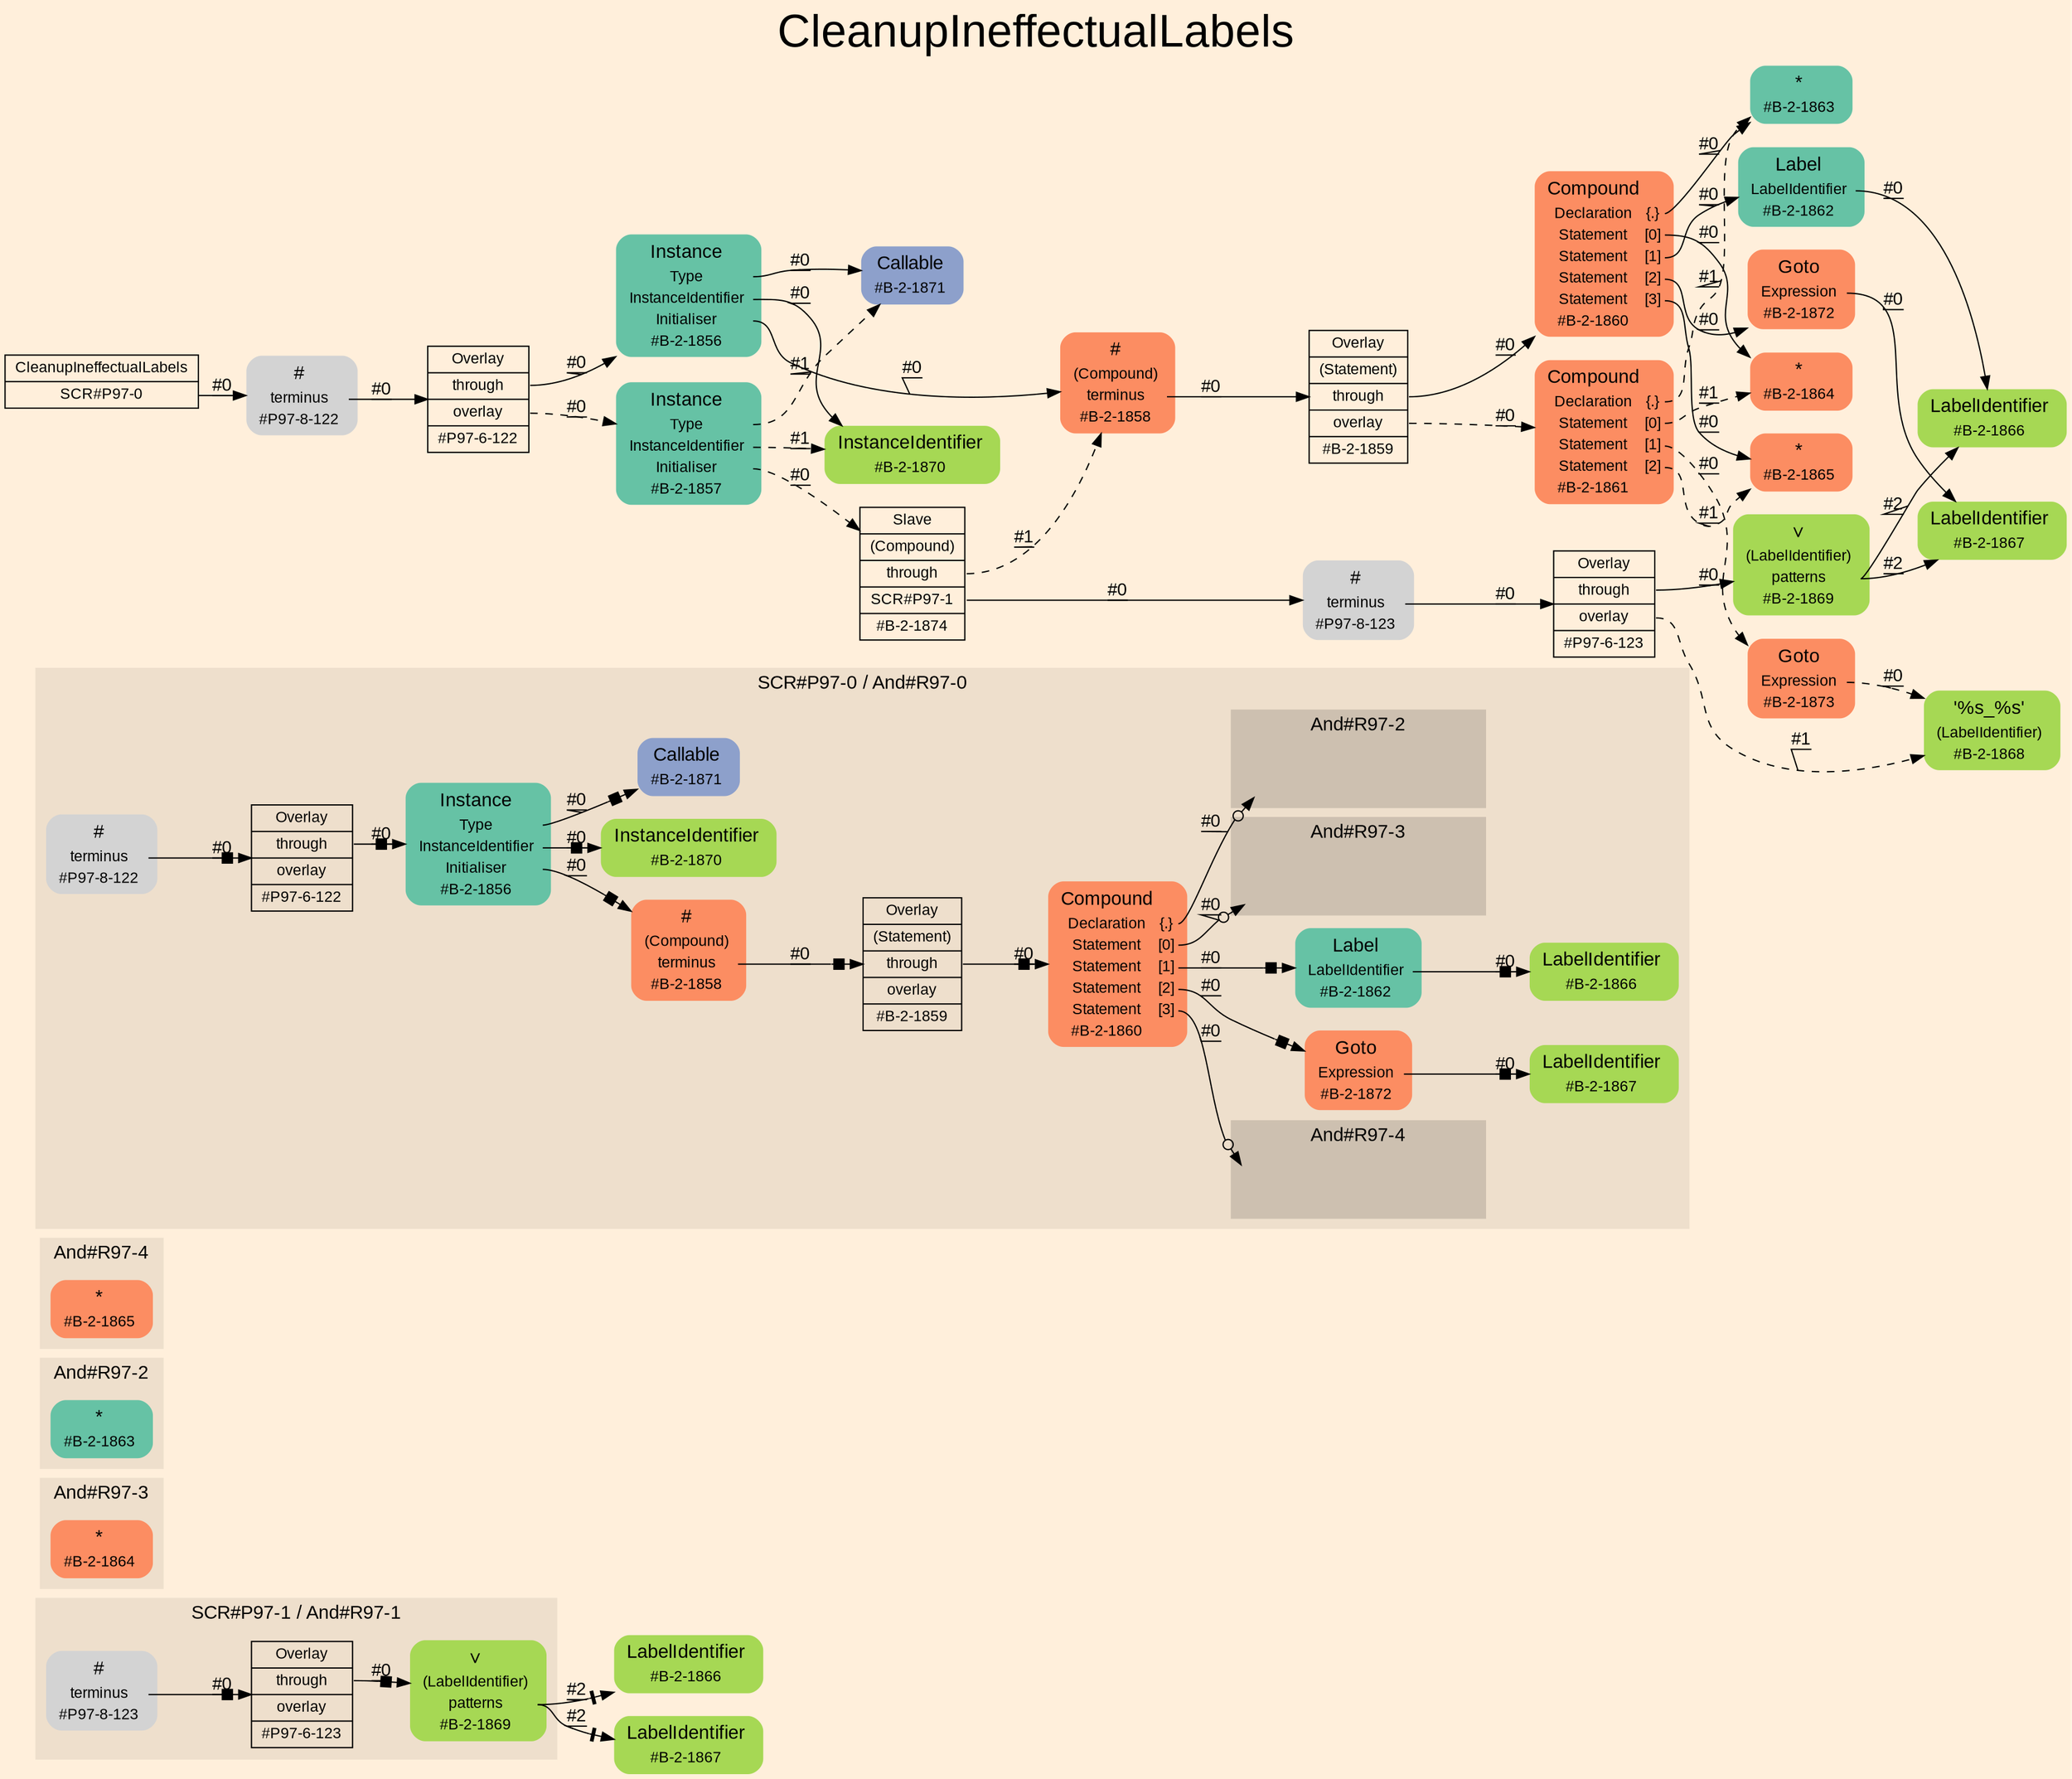 digraph "CleanupIneffectualLabels" {
label = "CleanupIneffectualLabels"
labelloc = t
fontsize = "36"
graph [
    rankdir = "LR"
    ranksep = 0.3
    bgcolor = antiquewhite1
    color = black
    fontcolor = black
    fontname = "Arial"
];
node [
    fontname = "Arial"
];
edge [
    fontname = "Arial"
];

// -------------------- figure And#R97-1 --------------------
"And#R97-1 / #B-2-1866" [
    shape = "plaintext"
    fillcolor = "/set28/5"
    label = <<TABLE BORDER="0" CELLBORDER="0" CELLSPACING="0">
     <TR><TD><FONT POINT-SIZE="15.0">LabelIdentifier</FONT></TD><TD></TD></TR>
     <TR><TD>#B-2-1866</TD><TD PORT="port0"></TD></TR>
    </TABLE>>
    style = "rounded,filled"
    fontsize = "12"
];

"And#R97-1 / #B-2-1867" [
    shape = "plaintext"
    fillcolor = "/set28/5"
    label = <<TABLE BORDER="0" CELLBORDER="0" CELLSPACING="0">
     <TR><TD><FONT POINT-SIZE="15.0">LabelIdentifier</FONT></TD><TD></TD></TR>
     <TR><TD>#B-2-1867</TD><TD PORT="port0"></TD></TR>
    </TABLE>>
    style = "rounded,filled"
    fontsize = "12"
];

subgraph "clusterAnd#R97-1" {
    label = "SCR#P97-1 / And#R97-1"
    style = "filled"
    color = antiquewhite2
    fontsize = "15"
    "And#R97-1 / #B-2-1869" [
        shape = "plaintext"
        fillcolor = "/set28/5"
        label = <<TABLE BORDER="0" CELLBORDER="0" CELLSPACING="0">
         <TR><TD><FONT POINT-SIZE="15.0">∨</FONT></TD><TD></TD></TR>
         <TR><TD>(LabelIdentifier)</TD><TD PORT="port0"></TD></TR>
         <TR><TD>patterns</TD><TD PORT="port1"></TD></TR>
         <TR><TD>#B-2-1869</TD><TD PORT="port2"></TD></TR>
        </TABLE>>
        style = "rounded,filled"
        fontsize = "12"
    ];
    
    "And#R97-1 / #P97-6-123" [
        shape = "record"
        fillcolor = antiquewhite2
        label = "<fixed> Overlay | <port0> through | <port1> overlay | <port2> #P97-6-123"
        style = "filled"
        fontsize = "12"
        color = black
        fontcolor = black
    ];
    
    "And#R97-1 / #P97-8-123" [
        shape = "plaintext"
        label = <<TABLE BORDER="0" CELLBORDER="0" CELLSPACING="0">
         <TR><TD><FONT POINT-SIZE="15.0">#</FONT></TD><TD></TD></TR>
         <TR><TD>terminus</TD><TD PORT="port0"></TD></TR>
         <TR><TD>#P97-8-123</TD><TD PORT="port1"></TD></TR>
        </TABLE>>
        style = "rounded,filled"
        fontsize = "12"
    ];
    
}


// -------------------- figure And#R97-3 --------------------
subgraph "clusterAnd#R97-3" {
    label = "And#R97-3"
    style = "filled"
    color = antiquewhite2
    fontsize = "15"
    "And#R97-3 / #B-2-1864" [
        shape = "plaintext"
        fillcolor = "/set28/2"
        label = <<TABLE BORDER="0" CELLBORDER="0" CELLSPACING="0">
         <TR><TD><FONT POINT-SIZE="15.0">*</FONT></TD><TD></TD></TR>
         <TR><TD>#B-2-1864</TD><TD PORT="port0"></TD></TR>
        </TABLE>>
        style = "rounded,filled"
        fontsize = "12"
    ];
    
}


// -------------------- figure And#R97-2 --------------------
subgraph "clusterAnd#R97-2" {
    label = "And#R97-2"
    style = "filled"
    color = antiquewhite2
    fontsize = "15"
    "And#R97-2 / #B-2-1863" [
        shape = "plaintext"
        fillcolor = "/set28/1"
        label = <<TABLE BORDER="0" CELLBORDER="0" CELLSPACING="0">
         <TR><TD><FONT POINT-SIZE="15.0">*</FONT></TD><TD></TD></TR>
         <TR><TD>#B-2-1863</TD><TD PORT="port0"></TD></TR>
        </TABLE>>
        style = "rounded,filled"
        fontsize = "12"
    ];
    
}


// -------------------- figure And#R97-4 --------------------
subgraph "clusterAnd#R97-4" {
    label = "And#R97-4"
    style = "filled"
    color = antiquewhite2
    fontsize = "15"
    "And#R97-4 / #B-2-1865" [
        shape = "plaintext"
        fillcolor = "/set28/2"
        label = <<TABLE BORDER="0" CELLBORDER="0" CELLSPACING="0">
         <TR><TD><FONT POINT-SIZE="15.0">*</FONT></TD><TD></TD></TR>
         <TR><TD>#B-2-1865</TD><TD PORT="port0"></TD></TR>
        </TABLE>>
        style = "rounded,filled"
        fontsize = "12"
    ];
    
}


// -------------------- figure And#R97-0 --------------------
subgraph "clusterAnd#R97-0" {
    label = "SCR#P97-0 / And#R97-0"
    style = "filled"
    color = antiquewhite2
    fontsize = "15"
    "And#R97-0 / #B-2-1872" [
        shape = "plaintext"
        fillcolor = "/set28/2"
        label = <<TABLE BORDER="0" CELLBORDER="0" CELLSPACING="0">
         <TR><TD><FONT POINT-SIZE="15.0">Goto</FONT></TD><TD></TD></TR>
         <TR><TD>Expression</TD><TD PORT="port0"></TD></TR>
         <TR><TD>#B-2-1872</TD><TD PORT="port1"></TD></TR>
        </TABLE>>
        style = "rounded,filled"
        fontsize = "12"
    ];
    
    "And#R97-0 / #B-2-1856" [
        shape = "plaintext"
        fillcolor = "/set28/1"
        label = <<TABLE BORDER="0" CELLBORDER="0" CELLSPACING="0">
         <TR><TD><FONT POINT-SIZE="15.0">Instance</FONT></TD><TD></TD></TR>
         <TR><TD>Type</TD><TD PORT="port0"></TD></TR>
         <TR><TD>InstanceIdentifier</TD><TD PORT="port1"></TD></TR>
         <TR><TD>Initialiser</TD><TD PORT="port2"></TD></TR>
         <TR><TD>#B-2-1856</TD><TD PORT="port3"></TD></TR>
        </TABLE>>
        style = "rounded,filled"
        fontsize = "12"
    ];
    
    "And#R97-0 / #B-2-1858" [
        shape = "plaintext"
        fillcolor = "/set28/2"
        label = <<TABLE BORDER="0" CELLBORDER="0" CELLSPACING="0">
         <TR><TD><FONT POINT-SIZE="15.0">#</FONT></TD><TD></TD></TR>
         <TR><TD>(Compound)</TD><TD PORT="port0"></TD></TR>
         <TR><TD>terminus</TD><TD PORT="port1"></TD></TR>
         <TR><TD>#B-2-1858</TD><TD PORT="port2"></TD></TR>
        </TABLE>>
        style = "rounded,filled"
        fontsize = "12"
    ];
    
    "And#R97-0 / #B-2-1859" [
        shape = "record"
        fillcolor = antiquewhite2
        label = "<fixed> Overlay | <port0> (Statement) | <port1> through | <port2> overlay | <port3> #B-2-1859"
        style = "filled"
        fontsize = "12"
        color = black
        fontcolor = black
    ];
    
    "And#R97-0 / #B-2-1860" [
        shape = "plaintext"
        fillcolor = "/set28/2"
        label = <<TABLE BORDER="0" CELLBORDER="0" CELLSPACING="0">
         <TR><TD><FONT POINT-SIZE="15.0">Compound</FONT></TD><TD></TD></TR>
         <TR><TD>Declaration</TD><TD PORT="port0">{.}</TD></TR>
         <TR><TD>Statement</TD><TD PORT="port1">[0]</TD></TR>
         <TR><TD>Statement</TD><TD PORT="port2">[1]</TD></TR>
         <TR><TD>Statement</TD><TD PORT="port3">[2]</TD></TR>
         <TR><TD>Statement</TD><TD PORT="port4">[3]</TD></TR>
         <TR><TD>#B-2-1860</TD><TD PORT="port5"></TD></TR>
        </TABLE>>
        style = "rounded,filled"
        fontsize = "12"
    ];
    
    "And#R97-0 / #B-2-1862" [
        shape = "plaintext"
        fillcolor = "/set28/1"
        label = <<TABLE BORDER="0" CELLBORDER="0" CELLSPACING="0">
         <TR><TD><FONT POINT-SIZE="15.0">Label</FONT></TD><TD></TD></TR>
         <TR><TD>LabelIdentifier</TD><TD PORT="port0"></TD></TR>
         <TR><TD>#B-2-1862</TD><TD PORT="port1"></TD></TR>
        </TABLE>>
        style = "rounded,filled"
        fontsize = "12"
    ];
    
    "And#R97-0 / #B-2-1866" [
        shape = "plaintext"
        fillcolor = "/set28/5"
        label = <<TABLE BORDER="0" CELLBORDER="0" CELLSPACING="0">
         <TR><TD><FONT POINT-SIZE="15.0">LabelIdentifier</FONT></TD><TD></TD></TR>
         <TR><TD>#B-2-1866</TD><TD PORT="port0"></TD></TR>
        </TABLE>>
        style = "rounded,filled"
        fontsize = "12"
    ];
    
    "And#R97-0 / #B-2-1867" [
        shape = "plaintext"
        fillcolor = "/set28/5"
        label = <<TABLE BORDER="0" CELLBORDER="0" CELLSPACING="0">
         <TR><TD><FONT POINT-SIZE="15.0">LabelIdentifier</FONT></TD><TD></TD></TR>
         <TR><TD>#B-2-1867</TD><TD PORT="port0"></TD></TR>
        </TABLE>>
        style = "rounded,filled"
        fontsize = "12"
    ];
    
    "And#R97-0 / #B-2-1870" [
        shape = "plaintext"
        fillcolor = "/set28/5"
        label = <<TABLE BORDER="0" CELLBORDER="0" CELLSPACING="0">
         <TR><TD><FONT POINT-SIZE="15.0">InstanceIdentifier</FONT></TD><TD></TD></TR>
         <TR><TD>#B-2-1870</TD><TD PORT="port0"></TD></TR>
        </TABLE>>
        style = "rounded,filled"
        fontsize = "12"
    ];
    
    "And#R97-0 / #B-2-1871" [
        shape = "plaintext"
        fillcolor = "/set28/3"
        label = <<TABLE BORDER="0" CELLBORDER="0" CELLSPACING="0">
         <TR><TD><FONT POINT-SIZE="15.0">Callable</FONT></TD><TD></TD></TR>
         <TR><TD>#B-2-1871</TD><TD PORT="port0"></TD></TR>
        </TABLE>>
        style = "rounded,filled"
        fontsize = "12"
    ];
    
    "And#R97-0 / #P97-6-122" [
        shape = "record"
        fillcolor = antiquewhite2
        label = "<fixed> Overlay | <port0> through | <port1> overlay | <port2> #P97-6-122"
        style = "filled"
        fontsize = "12"
        color = black
        fontcolor = black
    ];
    
    "And#R97-0 / #P97-8-122" [
        shape = "plaintext"
        label = <<TABLE BORDER="0" CELLBORDER="0" CELLSPACING="0">
         <TR><TD><FONT POINT-SIZE="15.0">#</FONT></TD><TD></TD></TR>
         <TR><TD>terminus</TD><TD PORT="port0"></TD></TR>
         <TR><TD>#P97-8-122</TD><TD PORT="port1"></TD></TR>
        </TABLE>>
        style = "rounded,filled"
        fontsize = "12"
    ];
    
    subgraph "clusterAnd#R97-0 / And#R97-2" {
        label = "And#R97-2"
        style = "filled"
        color = antiquewhite3
        fontsize = "15"
        "And#R97-0 / #0 / #B-2-1863" [
            shape = "none"
            style = "invisible"
        ];
        
    }
    
    subgraph "clusterAnd#R97-0 / And#R97-3" {
        label = "And#R97-3"
        style = "filled"
        color = antiquewhite3
        fontsize = "15"
        "And#R97-0 / #0 / #B-2-1864" [
            shape = "none"
            style = "invisible"
        ];
        
    }
    
    subgraph "clusterAnd#R97-0 / And#R97-4" {
        label = "And#R97-4"
        style = "filled"
        color = antiquewhite3
        fontsize = "15"
        "And#R97-0 / #0 / #B-2-1865" [
            shape = "none"
            style = "invisible"
        ];
        
    }
    
}


// -------------------- transformation figure --------------------
"CR#P97-0" [
    shape = "record"
    fillcolor = antiquewhite1
    label = "<fixed> CleanupIneffectualLabels | <port0> SCR#P97-0"
    style = "filled"
    fontsize = "12"
    color = black
    fontcolor = black
];

"#P97-8-122" [
    shape = "plaintext"
    label = <<TABLE BORDER="0" CELLBORDER="0" CELLSPACING="0">
     <TR><TD><FONT POINT-SIZE="15.0">#</FONT></TD><TD></TD></TR>
     <TR><TD>terminus</TD><TD PORT="port0"></TD></TR>
     <TR><TD>#P97-8-122</TD><TD PORT="port1"></TD></TR>
    </TABLE>>
    style = "rounded,filled"
    fontsize = "12"
];

"#P97-6-122" [
    shape = "record"
    fillcolor = antiquewhite1
    label = "<fixed> Overlay | <port0> through | <port1> overlay | <port2> #P97-6-122"
    style = "filled"
    fontsize = "12"
    color = black
    fontcolor = black
];

"#B-2-1856" [
    shape = "plaintext"
    fillcolor = "/set28/1"
    label = <<TABLE BORDER="0" CELLBORDER="0" CELLSPACING="0">
     <TR><TD><FONT POINT-SIZE="15.0">Instance</FONT></TD><TD></TD></TR>
     <TR><TD>Type</TD><TD PORT="port0"></TD></TR>
     <TR><TD>InstanceIdentifier</TD><TD PORT="port1"></TD></TR>
     <TR><TD>Initialiser</TD><TD PORT="port2"></TD></TR>
     <TR><TD>#B-2-1856</TD><TD PORT="port3"></TD></TR>
    </TABLE>>
    style = "rounded,filled"
    fontsize = "12"
];

"#B-2-1871" [
    shape = "plaintext"
    fillcolor = "/set28/3"
    label = <<TABLE BORDER="0" CELLBORDER="0" CELLSPACING="0">
     <TR><TD><FONT POINT-SIZE="15.0">Callable</FONT></TD><TD></TD></TR>
     <TR><TD>#B-2-1871</TD><TD PORT="port0"></TD></TR>
    </TABLE>>
    style = "rounded,filled"
    fontsize = "12"
];

"#B-2-1870" [
    shape = "plaintext"
    fillcolor = "/set28/5"
    label = <<TABLE BORDER="0" CELLBORDER="0" CELLSPACING="0">
     <TR><TD><FONT POINT-SIZE="15.0">InstanceIdentifier</FONT></TD><TD></TD></TR>
     <TR><TD>#B-2-1870</TD><TD PORT="port0"></TD></TR>
    </TABLE>>
    style = "rounded,filled"
    fontsize = "12"
];

"#B-2-1858" [
    shape = "plaintext"
    fillcolor = "/set28/2"
    label = <<TABLE BORDER="0" CELLBORDER="0" CELLSPACING="0">
     <TR><TD><FONT POINT-SIZE="15.0">#</FONT></TD><TD></TD></TR>
     <TR><TD>(Compound)</TD><TD PORT="port0"></TD></TR>
     <TR><TD>terminus</TD><TD PORT="port1"></TD></TR>
     <TR><TD>#B-2-1858</TD><TD PORT="port2"></TD></TR>
    </TABLE>>
    style = "rounded,filled"
    fontsize = "12"
];

"#B-2-1859" [
    shape = "record"
    fillcolor = antiquewhite1
    label = "<fixed> Overlay | <port0> (Statement) | <port1> through | <port2> overlay | <port3> #B-2-1859"
    style = "filled"
    fontsize = "12"
    color = black
    fontcolor = black
];

"#B-2-1860" [
    shape = "plaintext"
    fillcolor = "/set28/2"
    label = <<TABLE BORDER="0" CELLBORDER="0" CELLSPACING="0">
     <TR><TD><FONT POINT-SIZE="15.0">Compound</FONT></TD><TD></TD></TR>
     <TR><TD>Declaration</TD><TD PORT="port0">{.}</TD></TR>
     <TR><TD>Statement</TD><TD PORT="port1">[0]</TD></TR>
     <TR><TD>Statement</TD><TD PORT="port2">[1]</TD></TR>
     <TR><TD>Statement</TD><TD PORT="port3">[2]</TD></TR>
     <TR><TD>Statement</TD><TD PORT="port4">[3]</TD></TR>
     <TR><TD>#B-2-1860</TD><TD PORT="port5"></TD></TR>
    </TABLE>>
    style = "rounded,filled"
    fontsize = "12"
];

"#B-2-1863" [
    shape = "plaintext"
    fillcolor = "/set28/1"
    label = <<TABLE BORDER="0" CELLBORDER="0" CELLSPACING="0">
     <TR><TD><FONT POINT-SIZE="15.0">*</FONT></TD><TD></TD></TR>
     <TR><TD>#B-2-1863</TD><TD PORT="port0"></TD></TR>
    </TABLE>>
    style = "rounded,filled"
    fontsize = "12"
];

"#B-2-1864" [
    shape = "plaintext"
    fillcolor = "/set28/2"
    label = <<TABLE BORDER="0" CELLBORDER="0" CELLSPACING="0">
     <TR><TD><FONT POINT-SIZE="15.0">*</FONT></TD><TD></TD></TR>
     <TR><TD>#B-2-1864</TD><TD PORT="port0"></TD></TR>
    </TABLE>>
    style = "rounded,filled"
    fontsize = "12"
];

"#B-2-1862" [
    shape = "plaintext"
    fillcolor = "/set28/1"
    label = <<TABLE BORDER="0" CELLBORDER="0" CELLSPACING="0">
     <TR><TD><FONT POINT-SIZE="15.0">Label</FONT></TD><TD></TD></TR>
     <TR><TD>LabelIdentifier</TD><TD PORT="port0"></TD></TR>
     <TR><TD>#B-2-1862</TD><TD PORT="port1"></TD></TR>
    </TABLE>>
    style = "rounded,filled"
    fontsize = "12"
];

"#B-2-1866" [
    shape = "plaintext"
    fillcolor = "/set28/5"
    label = <<TABLE BORDER="0" CELLBORDER="0" CELLSPACING="0">
     <TR><TD><FONT POINT-SIZE="15.0">LabelIdentifier</FONT></TD><TD></TD></TR>
     <TR><TD>#B-2-1866</TD><TD PORT="port0"></TD></TR>
    </TABLE>>
    style = "rounded,filled"
    fontsize = "12"
];

"#B-2-1872" [
    shape = "plaintext"
    fillcolor = "/set28/2"
    label = <<TABLE BORDER="0" CELLBORDER="0" CELLSPACING="0">
     <TR><TD><FONT POINT-SIZE="15.0">Goto</FONT></TD><TD></TD></TR>
     <TR><TD>Expression</TD><TD PORT="port0"></TD></TR>
     <TR><TD>#B-2-1872</TD><TD PORT="port1"></TD></TR>
    </TABLE>>
    style = "rounded,filled"
    fontsize = "12"
];

"#B-2-1867" [
    shape = "plaintext"
    fillcolor = "/set28/5"
    label = <<TABLE BORDER="0" CELLBORDER="0" CELLSPACING="0">
     <TR><TD><FONT POINT-SIZE="15.0">LabelIdentifier</FONT></TD><TD></TD></TR>
     <TR><TD>#B-2-1867</TD><TD PORT="port0"></TD></TR>
    </TABLE>>
    style = "rounded,filled"
    fontsize = "12"
];

"#B-2-1865" [
    shape = "plaintext"
    fillcolor = "/set28/2"
    label = <<TABLE BORDER="0" CELLBORDER="0" CELLSPACING="0">
     <TR><TD><FONT POINT-SIZE="15.0">*</FONT></TD><TD></TD></TR>
     <TR><TD>#B-2-1865</TD><TD PORT="port0"></TD></TR>
    </TABLE>>
    style = "rounded,filled"
    fontsize = "12"
];

"#B-2-1861" [
    shape = "plaintext"
    fillcolor = "/set28/2"
    label = <<TABLE BORDER="0" CELLBORDER="0" CELLSPACING="0">
     <TR><TD><FONT POINT-SIZE="15.0">Compound</FONT></TD><TD></TD></TR>
     <TR><TD>Declaration</TD><TD PORT="port0">{.}</TD></TR>
     <TR><TD>Statement</TD><TD PORT="port1">[0]</TD></TR>
     <TR><TD>Statement</TD><TD PORT="port2">[1]</TD></TR>
     <TR><TD>Statement</TD><TD PORT="port3">[2]</TD></TR>
     <TR><TD>#B-2-1861</TD><TD PORT="port4"></TD></TR>
    </TABLE>>
    style = "rounded,filled"
    fontsize = "12"
];

"#B-2-1873" [
    shape = "plaintext"
    fillcolor = "/set28/2"
    label = <<TABLE BORDER="0" CELLBORDER="0" CELLSPACING="0">
     <TR><TD><FONT POINT-SIZE="15.0">Goto</FONT></TD><TD></TD></TR>
     <TR><TD>Expression</TD><TD PORT="port0"></TD></TR>
     <TR><TD>#B-2-1873</TD><TD PORT="port1"></TD></TR>
    </TABLE>>
    style = "rounded,filled"
    fontsize = "12"
];

"#B-2-1868" [
    shape = "plaintext"
    fillcolor = "/set28/5"
    label = <<TABLE BORDER="0" CELLBORDER="0" CELLSPACING="0">
     <TR><TD><FONT POINT-SIZE="15.0">'%s_%s'</FONT></TD><TD></TD></TR>
     <TR><TD>(LabelIdentifier)</TD><TD PORT="port0"></TD></TR>
     <TR><TD>#B-2-1868</TD><TD PORT="port1"></TD></TR>
    </TABLE>>
    style = "rounded,filled"
    fontsize = "12"
];

"#B-2-1857" [
    shape = "plaintext"
    fillcolor = "/set28/1"
    label = <<TABLE BORDER="0" CELLBORDER="0" CELLSPACING="0">
     <TR><TD><FONT POINT-SIZE="15.0">Instance</FONT></TD><TD></TD></TR>
     <TR><TD>Type</TD><TD PORT="port0"></TD></TR>
     <TR><TD>InstanceIdentifier</TD><TD PORT="port1"></TD></TR>
     <TR><TD>Initialiser</TD><TD PORT="port2"></TD></TR>
     <TR><TD>#B-2-1857</TD><TD PORT="port3"></TD></TR>
    </TABLE>>
    style = "rounded,filled"
    fontsize = "12"
];

"#B-2-1874" [
    shape = "record"
    fillcolor = antiquewhite1
    label = "<fixed> Slave | <port0> (Compound) | <port1> through | <port2> SCR#P97-1 | <port3> #B-2-1874"
    style = "filled"
    fontsize = "12"
    color = black
    fontcolor = black
];

"#P97-8-123" [
    shape = "plaintext"
    label = <<TABLE BORDER="0" CELLBORDER="0" CELLSPACING="0">
     <TR><TD><FONT POINT-SIZE="15.0">#</FONT></TD><TD></TD></TR>
     <TR><TD>terminus</TD><TD PORT="port0"></TD></TR>
     <TR><TD>#P97-8-123</TD><TD PORT="port1"></TD></TR>
    </TABLE>>
    style = "rounded,filled"
    fontsize = "12"
];

"#P97-6-123" [
    shape = "record"
    fillcolor = antiquewhite1
    label = "<fixed> Overlay | <port0> through | <port1> overlay | <port2> #P97-6-123"
    style = "filled"
    fontsize = "12"
    color = black
    fontcolor = black
];

"#B-2-1869" [
    shape = "plaintext"
    fillcolor = "/set28/5"
    label = <<TABLE BORDER="0" CELLBORDER="0" CELLSPACING="0">
     <TR><TD><FONT POINT-SIZE="15.0">∨</FONT></TD><TD></TD></TR>
     <TR><TD>(LabelIdentifier)</TD><TD PORT="port0"></TD></TR>
     <TR><TD>patterns</TD><TD PORT="port1"></TD></TR>
     <TR><TD>#B-2-1869</TD><TD PORT="port2"></TD></TR>
    </TABLE>>
    style = "rounded,filled"
    fontsize = "12"
];


// -------------------- links --------------------
// links for block CR#P97-0
"CR#P97-0":port0 -> "#P97-8-122" [
    label = "#0"
    decorate = true
    color = black
    fontcolor = black
];

// links for block #P97-8-122
"#P97-8-122":port0 -> "#P97-6-122" [
    label = "#0"
    decorate = true
    color = black
    fontcolor = black
];

// links for block #P97-6-122
"#P97-6-122":port0 -> "#B-2-1856" [
    label = "#0"
    decorate = true
    color = black
    fontcolor = black
];

"#P97-6-122":port1 -> "#B-2-1857" [
    style="dashed"
    label = "#0"
    decorate = true
    color = black
    fontcolor = black
];

// links for block #B-2-1856
"#B-2-1856":port0 -> "#B-2-1871" [
    label = "#0"
    decorate = true
    color = black
    fontcolor = black
];

"#B-2-1856":port1 -> "#B-2-1870" [
    label = "#0"
    decorate = true
    color = black
    fontcolor = black
];

"#B-2-1856":port2 -> "#B-2-1858" [
    label = "#0"
    decorate = true
    color = black
    fontcolor = black
];

// links for block #B-2-1871
// links for block #B-2-1870
// links for block #B-2-1858
"#B-2-1858":port1 -> "#B-2-1859" [
    label = "#0"
    decorate = true
    color = black
    fontcolor = black
];

// links for block #B-2-1859
"#B-2-1859":port1 -> "#B-2-1860" [
    label = "#0"
    decorate = true
    color = black
    fontcolor = black
];

"#B-2-1859":port2 -> "#B-2-1861" [
    style="dashed"
    label = "#0"
    decorate = true
    color = black
    fontcolor = black
];

// links for block #B-2-1860
"#B-2-1860":port0 -> "#B-2-1863" [
    label = "#0"
    decorate = true
    color = black
    fontcolor = black
];

"#B-2-1860":port1 -> "#B-2-1864" [
    label = "#0"
    decorate = true
    color = black
    fontcolor = black
];

"#B-2-1860":port2 -> "#B-2-1862" [
    label = "#0"
    decorate = true
    color = black
    fontcolor = black
];

"#B-2-1860":port3 -> "#B-2-1872" [
    label = "#0"
    decorate = true
    color = black
    fontcolor = black
];

"#B-2-1860":port4 -> "#B-2-1865" [
    label = "#0"
    decorate = true
    color = black
    fontcolor = black
];

// links for block #B-2-1863
// links for block #B-2-1864
// links for block #B-2-1862
"#B-2-1862":port0 -> "#B-2-1866" [
    label = "#0"
    decorate = true
    color = black
    fontcolor = black
];

// links for block #B-2-1866
// links for block #B-2-1872
"#B-2-1872":port0 -> "#B-2-1867" [
    label = "#0"
    decorate = true
    color = black
    fontcolor = black
];

// links for block #B-2-1867
// links for block #B-2-1865
// links for block #B-2-1861
"#B-2-1861":port0 -> "#B-2-1863" [
    style="dashed"
    label = "#1"
    decorate = true
    color = black
    fontcolor = black
];

"#B-2-1861":port1 -> "#B-2-1864" [
    style="dashed"
    label = "#1"
    decorate = true
    color = black
    fontcolor = black
];

"#B-2-1861":port2 -> "#B-2-1873" [
    style="dashed"
    label = "#0"
    decorate = true
    color = black
    fontcolor = black
];

"#B-2-1861":port3 -> "#B-2-1865" [
    style="dashed"
    label = "#1"
    decorate = true
    color = black
    fontcolor = black
];

// links for block #B-2-1873
"#B-2-1873":port0 -> "#B-2-1868" [
    style="dashed"
    label = "#0"
    decorate = true
    color = black
    fontcolor = black
];

// links for block #B-2-1868
// links for block #B-2-1857
"#B-2-1857":port0 -> "#B-2-1871" [
    style="dashed"
    label = "#1"
    decorate = true
    color = black
    fontcolor = black
];

"#B-2-1857":port1 -> "#B-2-1870" [
    style="dashed"
    label = "#1"
    decorate = true
    color = black
    fontcolor = black
];

"#B-2-1857":port2 -> "#B-2-1874" [
    style="dashed"
    label = "#0"
    decorate = true
    color = black
    fontcolor = black
];

// links for block #B-2-1874
"#B-2-1874":port1 -> "#B-2-1858" [
    style="dashed"
    label = "#1"
    decorate = true
    color = black
    fontcolor = black
];

"#B-2-1874":port2 -> "#P97-8-123" [
    label = "#0"
    decorate = true
    color = black
    fontcolor = black
];

// links for block #P97-8-123
"#P97-8-123":port0 -> "#P97-6-123" [
    label = "#0"
    decorate = true
    color = black
    fontcolor = black
];

// links for block #P97-6-123
"#P97-6-123":port0 -> "#B-2-1869" [
    label = "#0"
    decorate = true
    color = black
    fontcolor = black
];

"#P97-6-123":port1 -> "#B-2-1868" [
    style="dashed"
    label = "#1"
    decorate = true
    color = black
    fontcolor = black
];

// links for block #B-2-1869
"#B-2-1869":port1 -> "#B-2-1866" [
    label = "#2"
    decorate = true
    color = black
    fontcolor = black
];

"#B-2-1869":port1 -> "#B-2-1867" [
    label = "#2"
    decorate = true
    color = black
    fontcolor = black
];

// links for block And#R97-0 / #B-2-1872
"And#R97-0 / #B-2-1872":port0 -> "And#R97-0 / #B-2-1867" [
    arrowhead="normalnonebox"
    label = "#0"
    decorate = true
    color = black
    fontcolor = black
];

// links for block And#R97-0 / #B-2-1856
"And#R97-0 / #B-2-1856":port0 -> "And#R97-0 / #B-2-1871" [
    arrowhead="normalnonebox"
    label = "#0"
    decorate = true
    color = black
    fontcolor = black
];

"And#R97-0 / #B-2-1856":port1 -> "And#R97-0 / #B-2-1870" [
    arrowhead="normalnonebox"
    label = "#0"
    decorate = true
    color = black
    fontcolor = black
];

"And#R97-0 / #B-2-1856":port2 -> "And#R97-0 / #B-2-1858" [
    arrowhead="normalnonebox"
    label = "#0"
    decorate = true
    color = black
    fontcolor = black
];

// links for block And#R97-0 / #B-2-1858
"And#R97-0 / #B-2-1858":port1 -> "And#R97-0 / #B-2-1859" [
    arrowhead="normalnonebox"
    label = "#0"
    decorate = true
    color = black
    fontcolor = black
];

// links for block And#R97-0 / #B-2-1859
"And#R97-0 / #B-2-1859":port1 -> "And#R97-0 / #B-2-1860" [
    arrowhead="normalnonebox"
    label = "#0"
    decorate = true
    color = black
    fontcolor = black
];

// links for block And#R97-0 / #B-2-1860
"And#R97-0 / #B-2-1860":port0 -> "And#R97-0 / #0 / #B-2-1863" [
    arrowhead="normalnoneodot"
    label = "#0"
    decorate = true
    color = black
    fontcolor = black
];

"And#R97-0 / #B-2-1860":port1 -> "And#R97-0 / #0 / #B-2-1864" [
    arrowhead="normalnoneodot"
    label = "#0"
    decorate = true
    color = black
    fontcolor = black
];

"And#R97-0 / #B-2-1860":port2 -> "And#R97-0 / #B-2-1862" [
    arrowhead="normalnonebox"
    label = "#0"
    decorate = true
    color = black
    fontcolor = black
];

"And#R97-0 / #B-2-1860":port3 -> "And#R97-0 / #B-2-1872" [
    arrowhead="normalnonebox"
    label = "#0"
    decorate = true
    color = black
    fontcolor = black
];

"And#R97-0 / #B-2-1860":port4 -> "And#R97-0 / #0 / #B-2-1865" [
    arrowhead="normalnoneodot"
    label = "#0"
    decorate = true
    color = black
    fontcolor = black
];

// links for block And#R97-0 / #B-2-1862
"And#R97-0 / #B-2-1862":port0 -> "And#R97-0 / #B-2-1866" [
    arrowhead="normalnonebox"
    label = "#0"
    decorate = true
    color = black
    fontcolor = black
];

// links for block And#R97-0 / #B-2-1866
// links for block And#R97-0 / #B-2-1867
// links for block And#R97-0 / #B-2-1870
// links for block And#R97-0 / #B-2-1871
// links for block And#R97-0 / #P97-6-122
"And#R97-0 / #P97-6-122":port0 -> "And#R97-0 / #B-2-1856" [
    arrowhead="normalnonebox"
    label = "#0"
    decorate = true
    color = black
    fontcolor = black
];

// links for block And#R97-0 / #P97-8-122
"And#R97-0 / #P97-8-122":port0 -> "And#R97-0 / #P97-6-122" [
    arrowhead="normalnonebox"
    label = "#0"
    decorate = true
    color = black
    fontcolor = black
];

// links for block And#R97-0 / #0 / #B-2-1863
// links for block And#R97-0 / #0 / #B-2-1864
// links for block And#R97-0 / #0 / #B-2-1865
// links for block And#R97-4 / #B-2-1865
// links for block And#R97-2 / #B-2-1863
// links for block And#R97-3 / #B-2-1864
// links for block And#R97-1 / #B-2-1866
// links for block And#R97-1 / #B-2-1867
// links for block And#R97-1 / #B-2-1869
"And#R97-1 / #B-2-1869":port1 -> "And#R97-1 / #B-2-1866" [
    arrowhead="normalnonetee"
    label = "#2"
    decorate = true
    color = black
    fontcolor = black
];

"And#R97-1 / #B-2-1869":port1 -> "And#R97-1 / #B-2-1867" [
    arrowhead="normalnonetee"
    label = "#2"
    decorate = true
    color = black
    fontcolor = black
];

// links for block And#R97-1 / #P97-6-123
"And#R97-1 / #P97-6-123":port0 -> "And#R97-1 / #B-2-1869" [
    arrowhead="normalnonebox"
    label = "#0"
    decorate = true
    color = black
    fontcolor = black
];

// links for block And#R97-1 / #P97-8-123
"And#R97-1 / #P97-8-123":port0 -> "And#R97-1 / #P97-6-123" [
    arrowhead="normalnonebox"
    label = "#0"
    decorate = true
    color = black
    fontcolor = black
];

}
